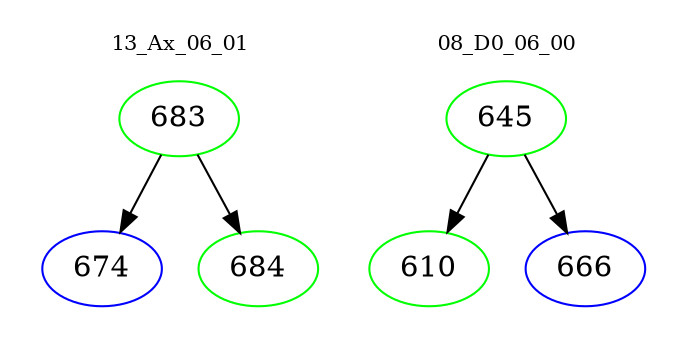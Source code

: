 digraph{
subgraph cluster_0 {
color = white
label = "13_Ax_06_01";
fontsize=10;
T0_683 [label="683", color="green"]
T0_683 -> T0_674 [color="black"]
T0_674 [label="674", color="blue"]
T0_683 -> T0_684 [color="black"]
T0_684 [label="684", color="green"]
}
subgraph cluster_1 {
color = white
label = "08_D0_06_00";
fontsize=10;
T1_645 [label="645", color="green"]
T1_645 -> T1_610 [color="black"]
T1_610 [label="610", color="green"]
T1_645 -> T1_666 [color="black"]
T1_666 [label="666", color="blue"]
}
}
